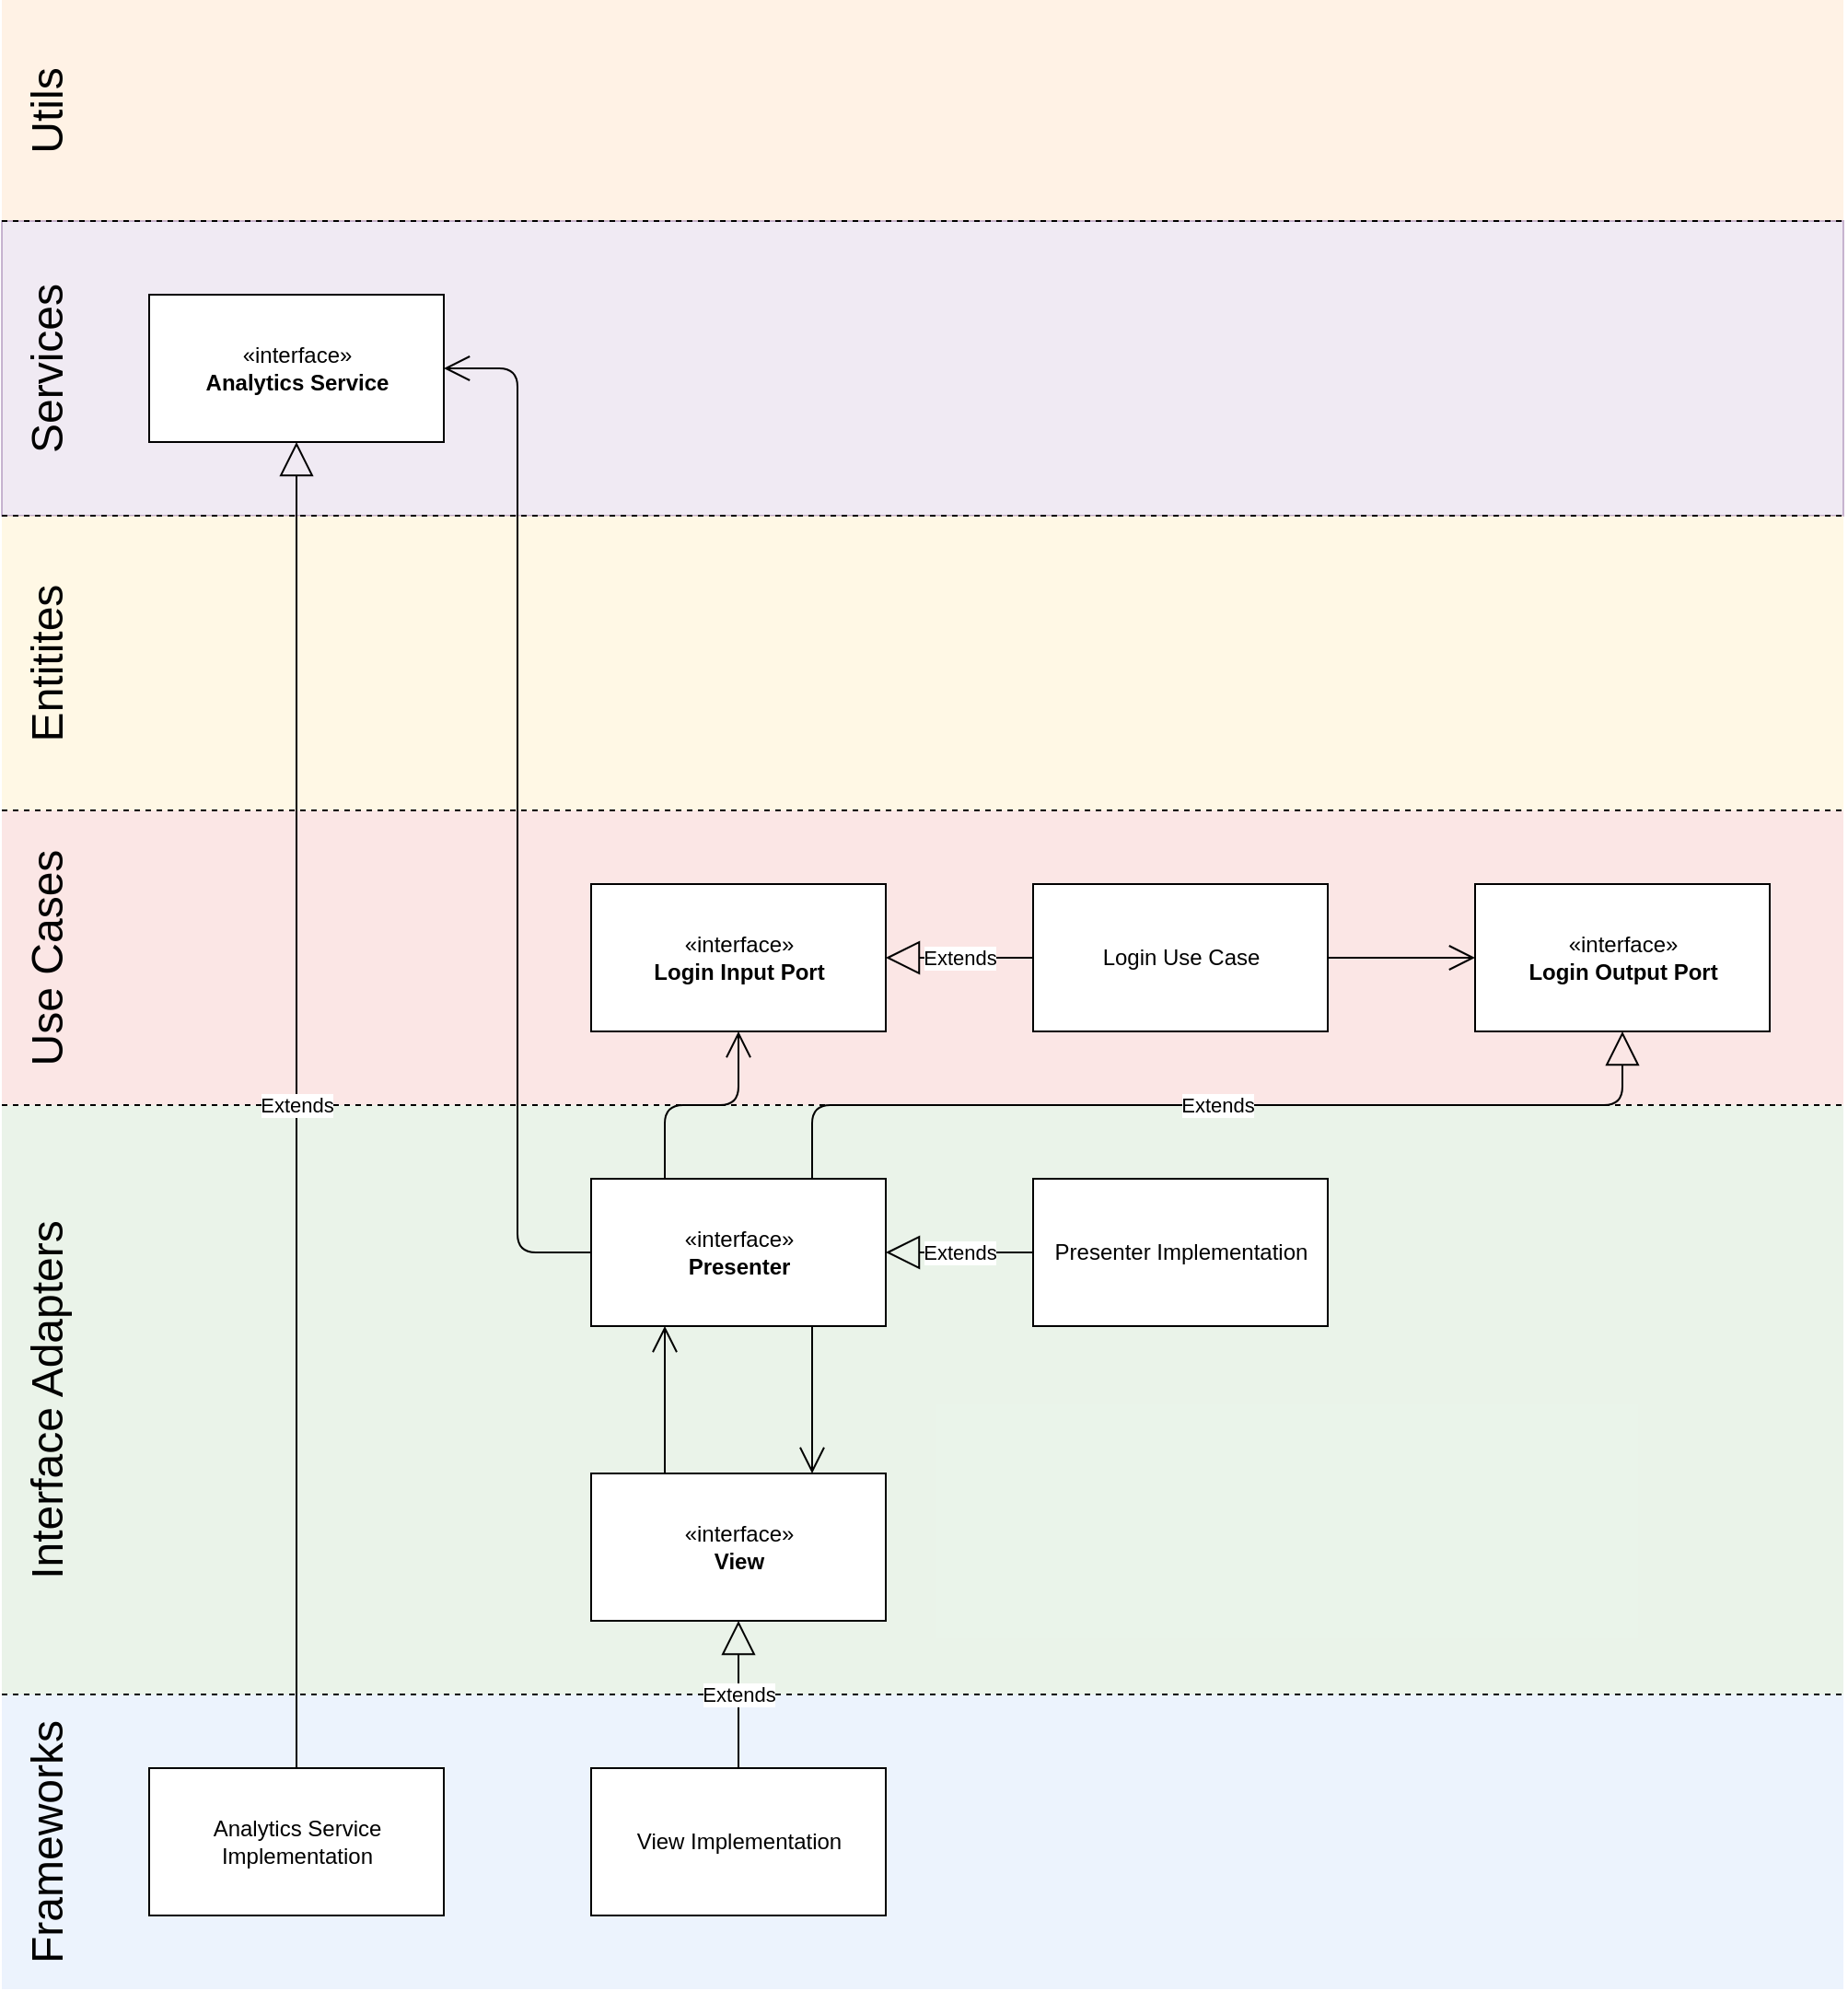 <mxfile version="14.2.3" type="device"><diagram id="C5RBs43oDa-KdzZeNtuy" name="Page-1"><mxGraphModel dx="946" dy="589" grid="1" gridSize="10" guides="1" tooltips="1" connect="1" arrows="1" fold="1" page="1" pageScale="1" pageWidth="1920" pageHeight="1200" math="0" shadow="0"><root><mxCell id="WIyWlLk6GJQsqaUBKTNV-0"/><mxCell id="WIyWlLk6GJQsqaUBKTNV-1" parent="WIyWlLk6GJQsqaUBKTNV-0"/><mxCell id="C2T1Yslt2C61yP6Z7M02-39" value="" style="rounded=0;whiteSpace=wrap;html=1;opacity=50;fillColor=#ffe6cc;strokeColor=none;" vertex="1" parent="WIyWlLk6GJQsqaUBKTNV-1"><mxGeometry width="1000" height="120" as="geometry"/></mxCell><mxCell id="C2T1Yslt2C61yP6Z7M02-38" value="" style="rounded=0;whiteSpace=wrap;html=1;opacity=50;fillColor=#e1d5e7;strokeColor=#9673a6;" vertex="1" parent="WIyWlLk6GJQsqaUBKTNV-1"><mxGeometry y="120" width="1000" height="160" as="geometry"/></mxCell><mxCell id="C2T1Yslt2C61yP6Z7M02-36" value="" style="rounded=0;whiteSpace=wrap;html=1;opacity=50;fillColor=#fff2cc;strokeColor=none;" vertex="1" parent="WIyWlLk6GJQsqaUBKTNV-1"><mxGeometry y="280" width="1000" height="160" as="geometry"/></mxCell><mxCell id="C2T1Yslt2C61yP6Z7M02-35" value="" style="rounded=0;whiteSpace=wrap;html=1;opacity=50;fillColor=#f8cecc;strokeColor=none;" vertex="1" parent="WIyWlLk6GJQsqaUBKTNV-1"><mxGeometry y="440" width="1000" height="160" as="geometry"/></mxCell><mxCell id="C2T1Yslt2C61yP6Z7M02-34" value="" style="rounded=0;whiteSpace=wrap;html=1;opacity=50;fillColor=#d5e8d4;strokeColor=none;" vertex="1" parent="WIyWlLk6GJQsqaUBKTNV-1"><mxGeometry y="600" width="1000" height="320" as="geometry"/></mxCell><mxCell id="C2T1Yslt2C61yP6Z7M02-33" value="" style="rounded=0;whiteSpace=wrap;html=1;fillColor=#dae8fc;strokeColor=none;opacity=50;" vertex="1" parent="WIyWlLk6GJQsqaUBKTNV-1"><mxGeometry y="920" width="1000" height="160" as="geometry"/></mxCell><mxCell id="C2T1Yslt2C61yP6Z7M02-11" value="" style="endArrow=none;dashed=1;html=1;" edge="1" parent="WIyWlLk6GJQsqaUBKTNV-1"><mxGeometry width="50" height="50" relative="1" as="geometry"><mxPoint y="920" as="sourcePoint"/><mxPoint x="1000" y="920" as="targetPoint"/></mxGeometry></mxCell><mxCell id="C2T1Yslt2C61yP6Z7M02-5" value="" style="endArrow=none;dashed=1;html=1;" edge="1" parent="WIyWlLk6GJQsqaUBKTNV-1"><mxGeometry width="50" height="50" relative="1" as="geometry"><mxPoint y="120" as="sourcePoint"/><mxPoint x="1000" y="120" as="targetPoint"/></mxGeometry></mxCell><mxCell id="C2T1Yslt2C61yP6Z7M02-2" value="" style="endArrow=none;dashed=1;html=1;" edge="1" parent="WIyWlLk6GJQsqaUBKTNV-1"><mxGeometry width="50" height="50" relative="1" as="geometry"><mxPoint y="280" as="sourcePoint"/><mxPoint x="1000" y="280" as="targetPoint"/></mxGeometry></mxCell><mxCell id="C2T1Yslt2C61yP6Z7M02-9" value="" style="endArrow=none;dashed=1;html=1;entryX=1;entryY=0;entryDx=0;entryDy=0;" edge="1" parent="WIyWlLk6GJQsqaUBKTNV-1" target="C2T1Yslt2C61yP6Z7M02-34"><mxGeometry width="50" height="50" relative="1" as="geometry"><mxPoint y="600" as="sourcePoint"/><mxPoint x="880" y="600" as="targetPoint"/></mxGeometry></mxCell><mxCell id="C2T1Yslt2C61yP6Z7M02-7" value="" style="endArrow=none;dashed=1;html=1;" edge="1" parent="WIyWlLk6GJQsqaUBKTNV-1"><mxGeometry width="50" height="50" relative="1" as="geometry"><mxPoint y="440" as="sourcePoint"/><mxPoint x="1000" y="440" as="targetPoint"/></mxGeometry></mxCell><mxCell id="C2T1Yslt2C61yP6Z7M02-0" value="&lt;font style=&quot;font-size: 24px&quot;&gt;Services&lt;/font&gt;" style="text;html=1;strokeColor=none;fillColor=none;align=center;verticalAlign=middle;whiteSpace=wrap;rounded=0;autosize=1;rotation=-90;" vertex="1" parent="WIyWlLk6GJQsqaUBKTNV-1"><mxGeometry x="-30" y="190" width="110" height="20" as="geometry"/></mxCell><mxCell id="C2T1Yslt2C61yP6Z7M02-4" value="&lt;font style=&quot;font-size: 24px&quot;&gt;Utils&lt;/font&gt;" style="text;html=1;strokeColor=none;fillColor=none;align=center;verticalAlign=middle;whiteSpace=wrap;rounded=0;autosize=1;rotation=-90;" vertex="1" parent="WIyWlLk6GJQsqaUBKTNV-1"><mxGeometry x="-5" y="50" width="60" height="20" as="geometry"/></mxCell><mxCell id="C2T1Yslt2C61yP6Z7M02-6" value="&lt;font style=&quot;font-size: 24px&quot;&gt;Entitites&lt;/font&gt;" style="text;html=1;strokeColor=none;fillColor=none;align=center;verticalAlign=middle;whiteSpace=wrap;rounded=0;autosize=1;rotation=-90;" vertex="1" parent="WIyWlLk6GJQsqaUBKTNV-1"><mxGeometry x="-25" y="350" width="100" height="20" as="geometry"/></mxCell><mxCell id="C2T1Yslt2C61yP6Z7M02-8" value="&lt;font style=&quot;font-size: 24px&quot;&gt;Use Cases&lt;/font&gt;" style="text;html=1;strokeColor=none;fillColor=none;align=center;verticalAlign=middle;whiteSpace=wrap;rounded=0;autosize=1;rotation=-90;" vertex="1" parent="WIyWlLk6GJQsqaUBKTNV-1"><mxGeometry x="-40" y="510" width="130" height="20" as="geometry"/></mxCell><mxCell id="C2T1Yslt2C61yP6Z7M02-10" value="&lt;font style=&quot;font-size: 24px&quot;&gt;Interface Adapters&lt;/font&gt;" style="text;html=1;strokeColor=none;fillColor=none;align=center;verticalAlign=middle;whiteSpace=wrap;rounded=0;autosize=1;rotation=-90;" vertex="1" parent="WIyWlLk6GJQsqaUBKTNV-1"><mxGeometry x="-80" y="750" width="210" height="20" as="geometry"/></mxCell><mxCell id="C2T1Yslt2C61yP6Z7M02-12" value="&lt;font style=&quot;font-size: 24px&quot;&gt;Frameworks&lt;/font&gt;" style="text;html=1;strokeColor=none;fillColor=none;align=center;verticalAlign=middle;whiteSpace=wrap;rounded=0;autosize=1;rotation=-90;" vertex="1" parent="WIyWlLk6GJQsqaUBKTNV-1"><mxGeometry x="-50" y="990" width="150" height="20" as="geometry"/></mxCell><mxCell id="C2T1Yslt2C61yP6Z7M02-13" value="«interface»&lt;br&gt;&lt;b&gt;Presenter&lt;/b&gt;" style="html=1;" vertex="1" parent="WIyWlLk6GJQsqaUBKTNV-1"><mxGeometry x="320" y="640" width="160" height="80" as="geometry"/></mxCell><mxCell id="C2T1Yslt2C61yP6Z7M02-14" value="Presenter Implementation" style="html=1;" vertex="1" parent="WIyWlLk6GJQsqaUBKTNV-1"><mxGeometry x="560" y="640" width="160" height="80" as="geometry"/></mxCell><mxCell id="C2T1Yslt2C61yP6Z7M02-15" value="Extends" style="endArrow=block;endSize=16;endFill=0;html=1;exitX=0;exitY=0.5;exitDx=0;exitDy=0;entryX=1;entryY=0.5;entryDx=0;entryDy=0;" edge="1" parent="WIyWlLk6GJQsqaUBKTNV-1" source="C2T1Yslt2C61yP6Z7M02-14" target="C2T1Yslt2C61yP6Z7M02-13"><mxGeometry width="160" relative="1" as="geometry"><mxPoint x="710" y="780" as="sourcePoint"/><mxPoint x="870" y="780" as="targetPoint"/></mxGeometry></mxCell><mxCell id="C2T1Yslt2C61yP6Z7M02-16" value="«interface»&lt;br&gt;&lt;b&gt;View&lt;/b&gt;" style="html=1;" vertex="1" parent="WIyWlLk6GJQsqaUBKTNV-1"><mxGeometry x="320" y="800" width="160" height="80" as="geometry"/></mxCell><mxCell id="C2T1Yslt2C61yP6Z7M02-17" value="" style="endArrow=open;endFill=1;endSize=12;html=1;exitX=0.25;exitY=0;exitDx=0;exitDy=0;entryX=0.25;entryY=1;entryDx=0;entryDy=0;" edge="1" parent="WIyWlLk6GJQsqaUBKTNV-1" source="C2T1Yslt2C61yP6Z7M02-16" target="C2T1Yslt2C61yP6Z7M02-13"><mxGeometry width="160" relative="1" as="geometry"><mxPoint x="540" y="760" as="sourcePoint"/><mxPoint x="700" y="760" as="targetPoint"/></mxGeometry></mxCell><mxCell id="C2T1Yslt2C61yP6Z7M02-18" value="" style="endArrow=open;endFill=1;endSize=12;html=1;exitX=0.75;exitY=1;exitDx=0;exitDy=0;entryX=0.75;entryY=0;entryDx=0;entryDy=0;" edge="1" parent="WIyWlLk6GJQsqaUBKTNV-1" source="C2T1Yslt2C61yP6Z7M02-13" target="C2T1Yslt2C61yP6Z7M02-16"><mxGeometry width="160" relative="1" as="geometry"><mxPoint x="560" y="790" as="sourcePoint"/><mxPoint x="720" y="790" as="targetPoint"/></mxGeometry></mxCell><mxCell id="C2T1Yslt2C61yP6Z7M02-19" value="View Implementation" style="html=1;" vertex="1" parent="WIyWlLk6GJQsqaUBKTNV-1"><mxGeometry x="320" y="960" width="160" height="80" as="geometry"/></mxCell><mxCell id="C2T1Yslt2C61yP6Z7M02-20" value="Extends" style="endArrow=block;endSize=16;endFill=0;html=1;exitX=0.5;exitY=0;exitDx=0;exitDy=0;entryX=0.5;entryY=1;entryDx=0;entryDy=0;" edge="1" parent="WIyWlLk6GJQsqaUBKTNV-1" source="C2T1Yslt2C61yP6Z7M02-19" target="C2T1Yslt2C61yP6Z7M02-16"><mxGeometry width="160" relative="1" as="geometry"><mxPoint x="630" y="970" as="sourcePoint"/><mxPoint x="790" y="970" as="targetPoint"/></mxGeometry></mxCell><mxCell id="C2T1Yslt2C61yP6Z7M02-21" value="«interface»&lt;br&gt;&lt;b&gt;Analytics Service&lt;/b&gt;" style="html=1;" vertex="1" parent="WIyWlLk6GJQsqaUBKTNV-1"><mxGeometry x="80" y="160" width="160" height="80" as="geometry"/></mxCell><mxCell id="C2T1Yslt2C61yP6Z7M02-22" value="Login Use Case" style="html=1;" vertex="1" parent="WIyWlLk6GJQsqaUBKTNV-1"><mxGeometry x="560" y="480" width="160" height="80" as="geometry"/></mxCell><mxCell id="C2T1Yslt2C61yP6Z7M02-23" value="«interface»&lt;br&gt;&lt;b&gt;Login Input Port&lt;/b&gt;" style="html=1;" vertex="1" parent="WIyWlLk6GJQsqaUBKTNV-1"><mxGeometry x="320" y="480" width="160" height="80" as="geometry"/></mxCell><mxCell id="C2T1Yslt2C61yP6Z7M02-24" value="Extends" style="endArrow=block;endSize=16;endFill=0;html=1;exitX=0;exitY=0.5;exitDx=0;exitDy=0;entryX=1;entryY=0.5;entryDx=0;entryDy=0;" edge="1" parent="WIyWlLk6GJQsqaUBKTNV-1" source="C2T1Yslt2C61yP6Z7M02-22" target="C2T1Yslt2C61yP6Z7M02-23"><mxGeometry width="160" relative="1" as="geometry"><mxPoint x="470" y="650" as="sourcePoint"/><mxPoint x="630" y="650" as="targetPoint"/></mxGeometry></mxCell><mxCell id="C2T1Yslt2C61yP6Z7M02-26" value="«interface»&lt;br&gt;&lt;b&gt;Login Output Port&lt;/b&gt;" style="html=1;" vertex="1" parent="WIyWlLk6GJQsqaUBKTNV-1"><mxGeometry x="800" y="480" width="160" height="80" as="geometry"/></mxCell><mxCell id="C2T1Yslt2C61yP6Z7M02-27" value="Extends" style="endArrow=block;endSize=16;endFill=0;html=1;exitX=0.75;exitY=0;exitDx=0;exitDy=0;entryX=0.5;entryY=1;entryDx=0;entryDy=0;" edge="1" parent="WIyWlLk6GJQsqaUBKTNV-1" source="C2T1Yslt2C61yP6Z7M02-13" target="C2T1Yslt2C61yP6Z7M02-26"><mxGeometry width="160" relative="1" as="geometry"><mxPoint x="830" y="660" as="sourcePoint"/><mxPoint x="990" y="660" as="targetPoint"/><Array as="points"><mxPoint x="440" y="600"/><mxPoint x="880" y="600"/></Array></mxGeometry></mxCell><mxCell id="C2T1Yslt2C61yP6Z7M02-28" value="" style="endArrow=open;endFill=1;endSize=12;html=1;exitX=0.25;exitY=0;exitDx=0;exitDy=0;entryX=0.5;entryY=1;entryDx=0;entryDy=0;" edge="1" parent="WIyWlLk6GJQsqaUBKTNV-1" source="C2T1Yslt2C61yP6Z7M02-13" target="C2T1Yslt2C61yP6Z7M02-23"><mxGeometry width="160" relative="1" as="geometry"><mxPoint x="510" y="770" as="sourcePoint"/><mxPoint x="670" y="770" as="targetPoint"/><Array as="points"><mxPoint x="360" y="600"/><mxPoint x="400" y="600"/></Array></mxGeometry></mxCell><mxCell id="C2T1Yslt2C61yP6Z7M02-29" value="" style="endArrow=open;endFill=1;endSize=12;html=1;exitX=1;exitY=0.5;exitDx=0;exitDy=0;entryX=0;entryY=0.5;entryDx=0;entryDy=0;" edge="1" parent="WIyWlLk6GJQsqaUBKTNV-1" source="C2T1Yslt2C61yP6Z7M02-22" target="C2T1Yslt2C61yP6Z7M02-26"><mxGeometry width="160" relative="1" as="geometry"><mxPoint x="830" y="650" as="sourcePoint"/><mxPoint x="990" y="650" as="targetPoint"/></mxGeometry></mxCell><mxCell id="C2T1Yslt2C61yP6Z7M02-30" value="Analytics Service&lt;br&gt;Implementation" style="html=1;" vertex="1" parent="WIyWlLk6GJQsqaUBKTNV-1"><mxGeometry x="80" y="960" width="160" height="80" as="geometry"/></mxCell><mxCell id="C2T1Yslt2C61yP6Z7M02-31" value="Extends" style="endArrow=block;endSize=16;endFill=0;html=1;exitX=0.5;exitY=0;exitDx=0;exitDy=0;entryX=0.5;entryY=1;entryDx=0;entryDy=0;" edge="1" parent="WIyWlLk6GJQsqaUBKTNV-1" source="C2T1Yslt2C61yP6Z7M02-30" target="C2T1Yslt2C61yP6Z7M02-21"><mxGeometry width="160" relative="1" as="geometry"><mxPoint x="110" y="830" as="sourcePoint"/><mxPoint x="160" y="570" as="targetPoint"/></mxGeometry></mxCell><mxCell id="C2T1Yslt2C61yP6Z7M02-32" value="" style="endArrow=open;endFill=1;endSize=12;html=1;exitX=0;exitY=0.5;exitDx=0;exitDy=0;entryX=1;entryY=0.5;entryDx=0;entryDy=0;" edge="1" parent="WIyWlLk6GJQsqaUBKTNV-1" source="C2T1Yslt2C61yP6Z7M02-13" target="C2T1Yslt2C61yP6Z7M02-21"><mxGeometry width="160" relative="1" as="geometry"><mxPoint x="180" y="670" as="sourcePoint"/><mxPoint x="280" y="570" as="targetPoint"/><Array as="points"><mxPoint x="280" y="680"/><mxPoint x="280" y="200"/></Array></mxGeometry></mxCell></root></mxGraphModel></diagram></mxfile>
